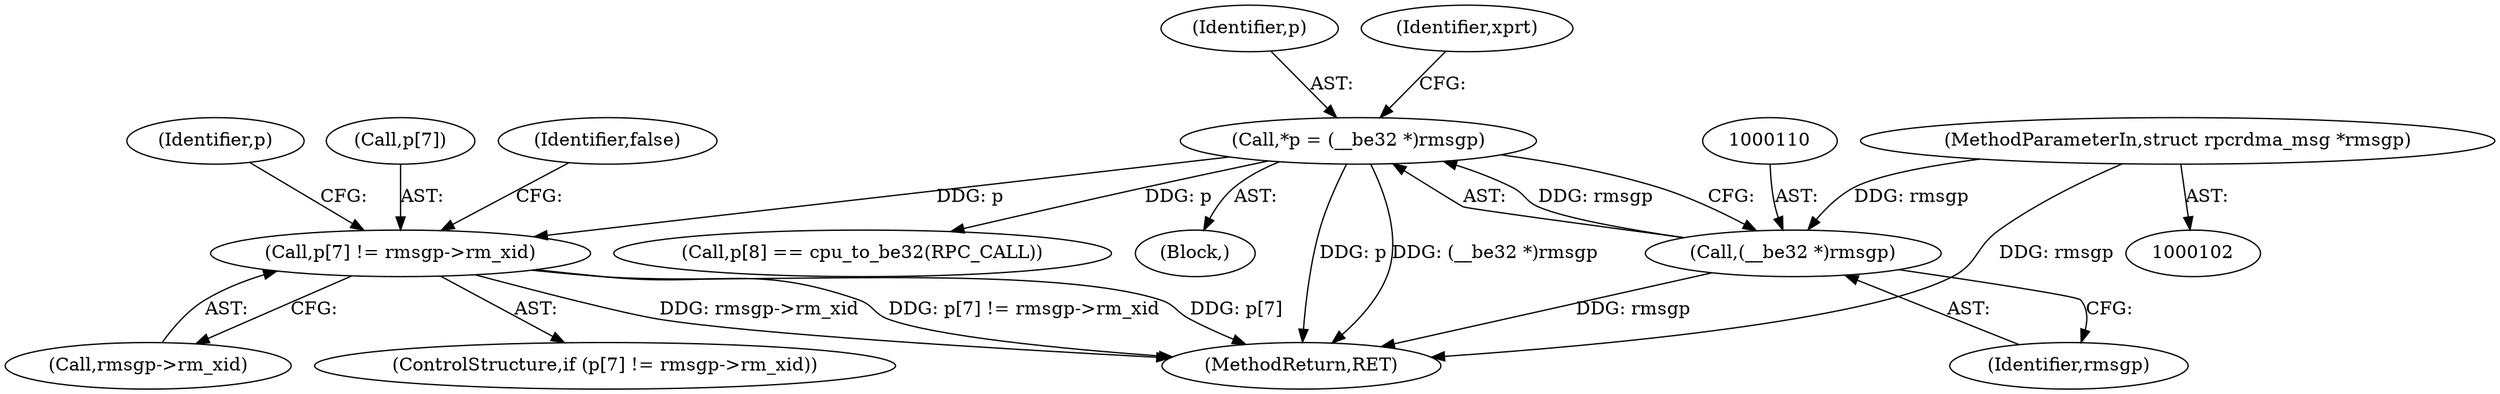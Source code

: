 digraph "1_linux_c70422f760c120480fee4de6c38804c72aa26bc1_29@array" {
"1000164" [label="(Call,p[7] != rmsgp->rm_xid)"];
"1000107" [label="(Call,*p = (__be32 *)rmsgp)"];
"1000109" [label="(Call,(__be32 *)rmsgp)"];
"1000104" [label="(MethodParameterIn,struct rpcrdma_msg *rmsgp)"];
"1000107" [label="(Call,*p = (__be32 *)rmsgp)"];
"1000108" [label="(Identifier,p)"];
"1000168" [label="(Call,rmsgp->rm_xid)"];
"1000176" [label="(Identifier,p)"];
"1000115" [label="(Identifier,xprt)"];
"1000184" [label="(MethodReturn,RET)"];
"1000109" [label="(Call,(__be32 *)rmsgp)"];
"1000111" [label="(Identifier,rmsgp)"];
"1000164" [label="(Call,p[7] != rmsgp->rm_xid)"];
"1000174" [label="(Call,p[8] == cpu_to_be32(RPC_CALL))"];
"1000165" [label="(Call,p[7])"];
"1000172" [label="(Identifier,false)"];
"1000104" [label="(MethodParameterIn,struct rpcrdma_msg *rmsgp)"];
"1000163" [label="(ControlStructure,if (p[7] != rmsgp->rm_xid))"];
"1000105" [label="(Block,)"];
"1000164" -> "1000163"  [label="AST: "];
"1000164" -> "1000168"  [label="CFG: "];
"1000165" -> "1000164"  [label="AST: "];
"1000168" -> "1000164"  [label="AST: "];
"1000172" -> "1000164"  [label="CFG: "];
"1000176" -> "1000164"  [label="CFG: "];
"1000164" -> "1000184"  [label="DDG: rmsgp->rm_xid"];
"1000164" -> "1000184"  [label="DDG: p[7] != rmsgp->rm_xid"];
"1000164" -> "1000184"  [label="DDG: p[7]"];
"1000107" -> "1000164"  [label="DDG: p"];
"1000107" -> "1000105"  [label="AST: "];
"1000107" -> "1000109"  [label="CFG: "];
"1000108" -> "1000107"  [label="AST: "];
"1000109" -> "1000107"  [label="AST: "];
"1000115" -> "1000107"  [label="CFG: "];
"1000107" -> "1000184"  [label="DDG: p"];
"1000107" -> "1000184"  [label="DDG: (__be32 *)rmsgp"];
"1000109" -> "1000107"  [label="DDG: rmsgp"];
"1000107" -> "1000174"  [label="DDG: p"];
"1000109" -> "1000111"  [label="CFG: "];
"1000110" -> "1000109"  [label="AST: "];
"1000111" -> "1000109"  [label="AST: "];
"1000109" -> "1000184"  [label="DDG: rmsgp"];
"1000104" -> "1000109"  [label="DDG: rmsgp"];
"1000104" -> "1000102"  [label="AST: "];
"1000104" -> "1000184"  [label="DDG: rmsgp"];
}

